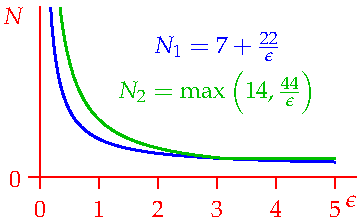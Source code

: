 settings.tex="pdflatex";

texpreamble("\usepackage{amsmath}
\usepackage{amsthm,amssymb}
\usepackage{mathpazo}
\usepackage[svgnames]{xcolor}
");
import graph;

size(180,110,IgnoreAspect);

real N(real x){return 7+22/x;}
real M(real x){return max(14,44/x);}


//for(int i=3; i<=100; ++i){
	//dot((i/100,M(i/100)),heavygreen);
	//dot((i/100,N(i/100)),blue);
	//}
	
draw(graph(N,0.05,5),blue+linewidth(1));
draw(graph(M,0.07,5),heavygreen+linewidth(1));

clip(box((0,0),(5,130)));

label("$N_1=7+\frac{22}{\epsilon}$",(3,100),blue);
label("$N_2=\max\left(14,\frac{44}{\epsilon}\right)$",(3,65),heavygreen);




xaxis(0,5.35,red,RightTicks(new real[]{0,1,2,3,4,5}));
yaxis(0,red,LeftTicks(new real[]{0,200,300}));

labelx("$\epsilon$",5.27,S,red);
labely("$N$",125,2W,red);